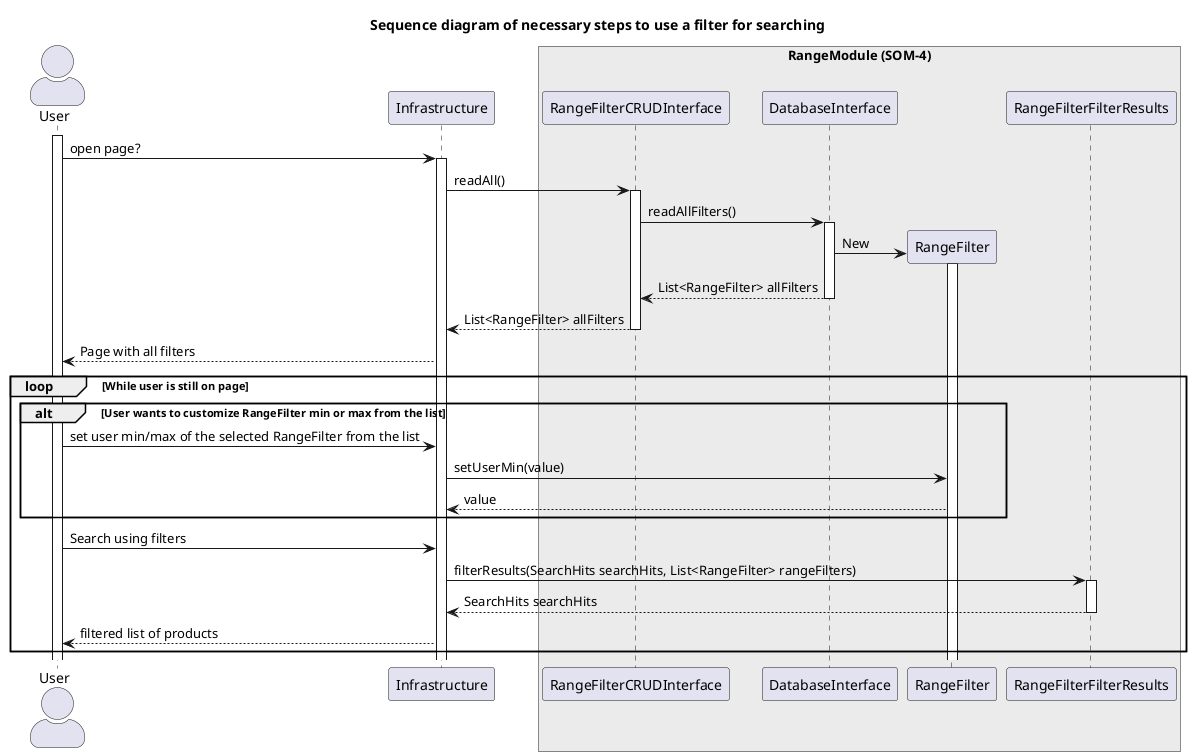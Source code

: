@startuml
title Sequence diagram of necessary steps to use a filter for searching
skinparam actorStyle awesome

Actor User as user
activate user
participant Infrastructure as infra
box "RangeModule (SOM-4)" #b5b1b141
participant RangeFilterCRUDInterface as crudi
participant DatabaseInterface as dbi
participant RangeFilter as rfi
participant RangeFilterFilterResults as filterResults

end box

user -> infra : open page?
activate infra
infra -> crudi : readAll()
activate crudi
crudi -> dbi : readAllFilters()
activate dbi
create rfi
dbi -> rfi : New
activate rfi
'note right of dbi: Creates instances of RangeFilter\n based on the filters retrieved from the DB
dbi --> crudi:  List<RangeFilter> allFilters
deactivate dbi
crudi --> infra : List<RangeFilter> allFilters
deactivate crudi
infra --> user : Page with all filters
' could be better ^

group loop [While user is still on page]

group alt [User wants to customize RangeFilter min or max from the list]
    user -> infra : set user min/max of the selected RangeFilter from the list
    infra -> rfi : setUserMin(value)
    rfi --> infra : value
'    infra -> user : New value used
end group

user -> infra : Search using filters
infra -> filterResults : filterResults(SearchHits searchHits, List<RangeFilter> rangeFilters)
activate filterResults

return SearchHits searchHits
infra --> user : filtered list of products

end group
@enduml